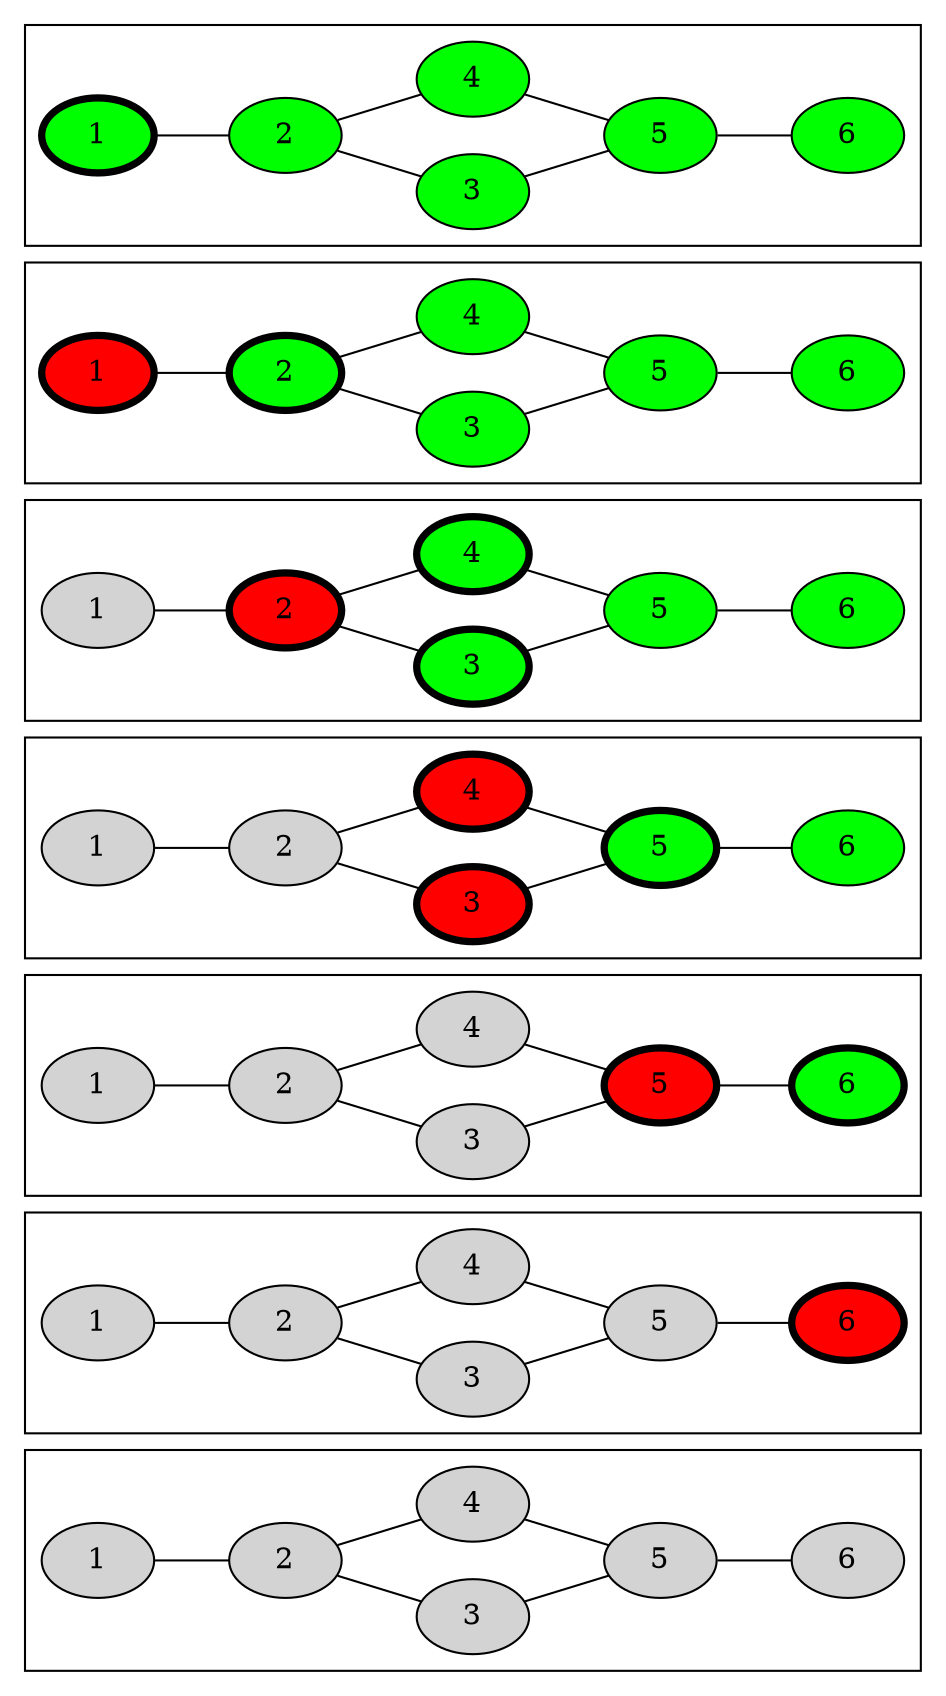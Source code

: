 graph test12d {
 compound=true;
 rankdir=LR;

 subgraph clusterlast {
  node [style="filled"]
  g1 [label="1"]; g2 [label="2"]; g3 [label="3"];
  g4 [label="4"]; g5 [label="5"]; g6 [label="6"];

  g1 -- g2 -- {g3; g4} -- g5 -- g6;
 }

  subgraph cluster0 {
  node [style="filled"]
  f1 [label="1"]; f2 [label="2"]; f3 [label="3"];
  f4 [label="4"]; f5 [label="5"]; f6 [label="6"];
  
  f6 [fillcolor = red, penwidth = 3.5];

  f1 -- f2 -- {f3; f4} -- f5 -- f6;
 }

 subgraph cluster1 {
  node [style="filled"]
  a1 [label="1"]; a2 [label="2"]; a3 [label="3"];
  a4 [label="4"]; a5 [label="5"]; a6 [label="6"];
  
  a5 [fillcolor = red, penwidth = 3.5];
  a6 [fillcolor = green, penwidth = 3.5];

  a1 -- a2 -- {a3; a4} -- a5 -- a6;
 }
 
 subgraph cluster2 {
  node [style="filled"];
  { node [fillcolor = lightgrey];
   b1;
   b2;
  }
  { node [fillcolor = red];
   b3 [penwidth = 3.5];
   b4 [penwidth = 3.5]
  }
  { node [fillcolor = green];
   b5 [penwidth = 3.5]
   b6;
  }

  b1 [label="1"]; b2 [label="2"]; b3 [label="3"];
  b4 [label="4"]; b5 [label="5"]; b6 [label="6"];
    
  b1 -- b2 -- {b3; b4} -- b5 -- b6;
 }
 
 subgraph cluster3 {
  node [style="filled", fillcolor=green]
  c1 [label="1"]; c2 [label="2"]; c3 [label="3"];
  c4 [label="4"]; c5 [label="5"]; c6 [label="6"];

  c1 [fillcolor = lightgrey];
  c2 [fillcolor = red, penwidth = 3.5];
  c3 [penwidth = 3.5];
  c4 [penwidth = 3.5];
  c1 -- c2 -- {c3; c4} -- c5 -- c6;
 }

 subgraph cluster3b {
  node [style="filled", fillcolor=green]
  e1 [label="1"]; e2 [label="2"]; e3 [label="3"];
  e4 [label="4"]; e5 [label="5"]; e6 [label="6"];

  e1 [fillcolor=red];
  e1 [penwidth = 3.5];
  e2 [penwidth = 3.5];
  e1 -- e2 -- {e3; e4} -- e5 -- e6;
  
 }
 
 subgraph cluster4 {
  node [style="filled", fillcolor=green]
  d1 [label="1"]; d2 [label="2"]; d3 [label="3"];
  d4 [label="4"]; d5 [label="5"]; d6 [label="6"];

  d1 [penwidth = 3.5];
  d1 -- d2 -- {d3; d4} -- d5 -- d6;
 }
}
